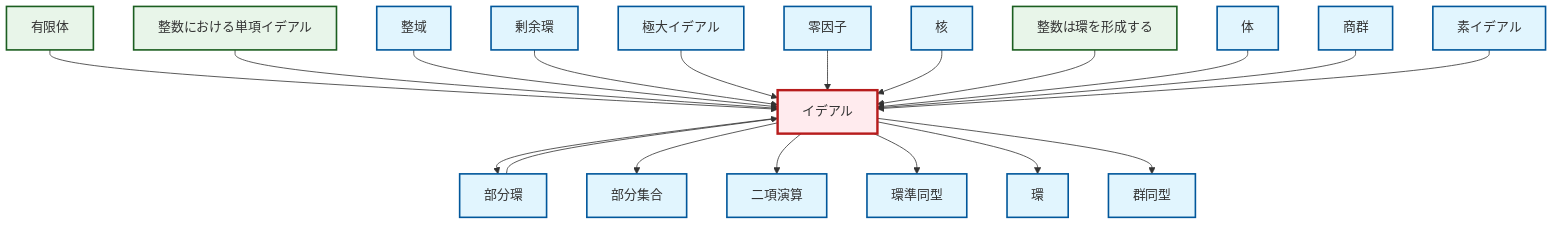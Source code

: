 graph TD
    classDef definition fill:#e1f5fe,stroke:#01579b,stroke-width:2px
    classDef theorem fill:#f3e5f5,stroke:#4a148c,stroke-width:2px
    classDef axiom fill:#fff3e0,stroke:#e65100,stroke-width:2px
    classDef example fill:#e8f5e9,stroke:#1b5e20,stroke-width:2px
    classDef current fill:#ffebee,stroke:#b71c1c,stroke-width:3px
    def-maximal-ideal["極大イデアル"]:::definition
    def-kernel["核"]:::definition
    def-quotient-group["商群"]:::definition
    def-binary-operation["二項演算"]:::definition
    ex-integers-ring["整数は環を形成する"]:::example
    def-isomorphism["群同型"]:::definition
    ex-principal-ideal["整数における単項イデアル"]:::example
    def-field["体"]:::definition
    def-zero-divisor["零因子"]:::definition
    def-ring["環"]:::definition
    def-ideal["イデアル"]:::definition
    def-ring-homomorphism["環準同型"]:::definition
    def-integral-domain["整域"]:::definition
    def-prime-ideal["素イデアル"]:::definition
    def-subset["部分集合"]:::definition
    def-quotient-ring["剰余環"]:::definition
    ex-finite-field["有限体"]:::example
    def-subring["部分環"]:::definition
    def-ideal --> def-subring
    def-ideal --> def-subset
    ex-finite-field --> def-ideal
    ex-principal-ideal --> def-ideal
    def-ideal --> def-binary-operation
    def-integral-domain --> def-ideal
    def-quotient-ring --> def-ideal
    def-maximal-ideal --> def-ideal
    def-zero-divisor --> def-ideal
    def-ideal --> def-ring-homomorphism
    def-kernel --> def-ideal
    def-ideal --> def-ring
    def-subring --> def-ideal
    ex-integers-ring --> def-ideal
    def-field --> def-ideal
    def-quotient-group --> def-ideal
    def-ideal --> def-isomorphism
    def-prime-ideal --> def-ideal
    class def-ideal current